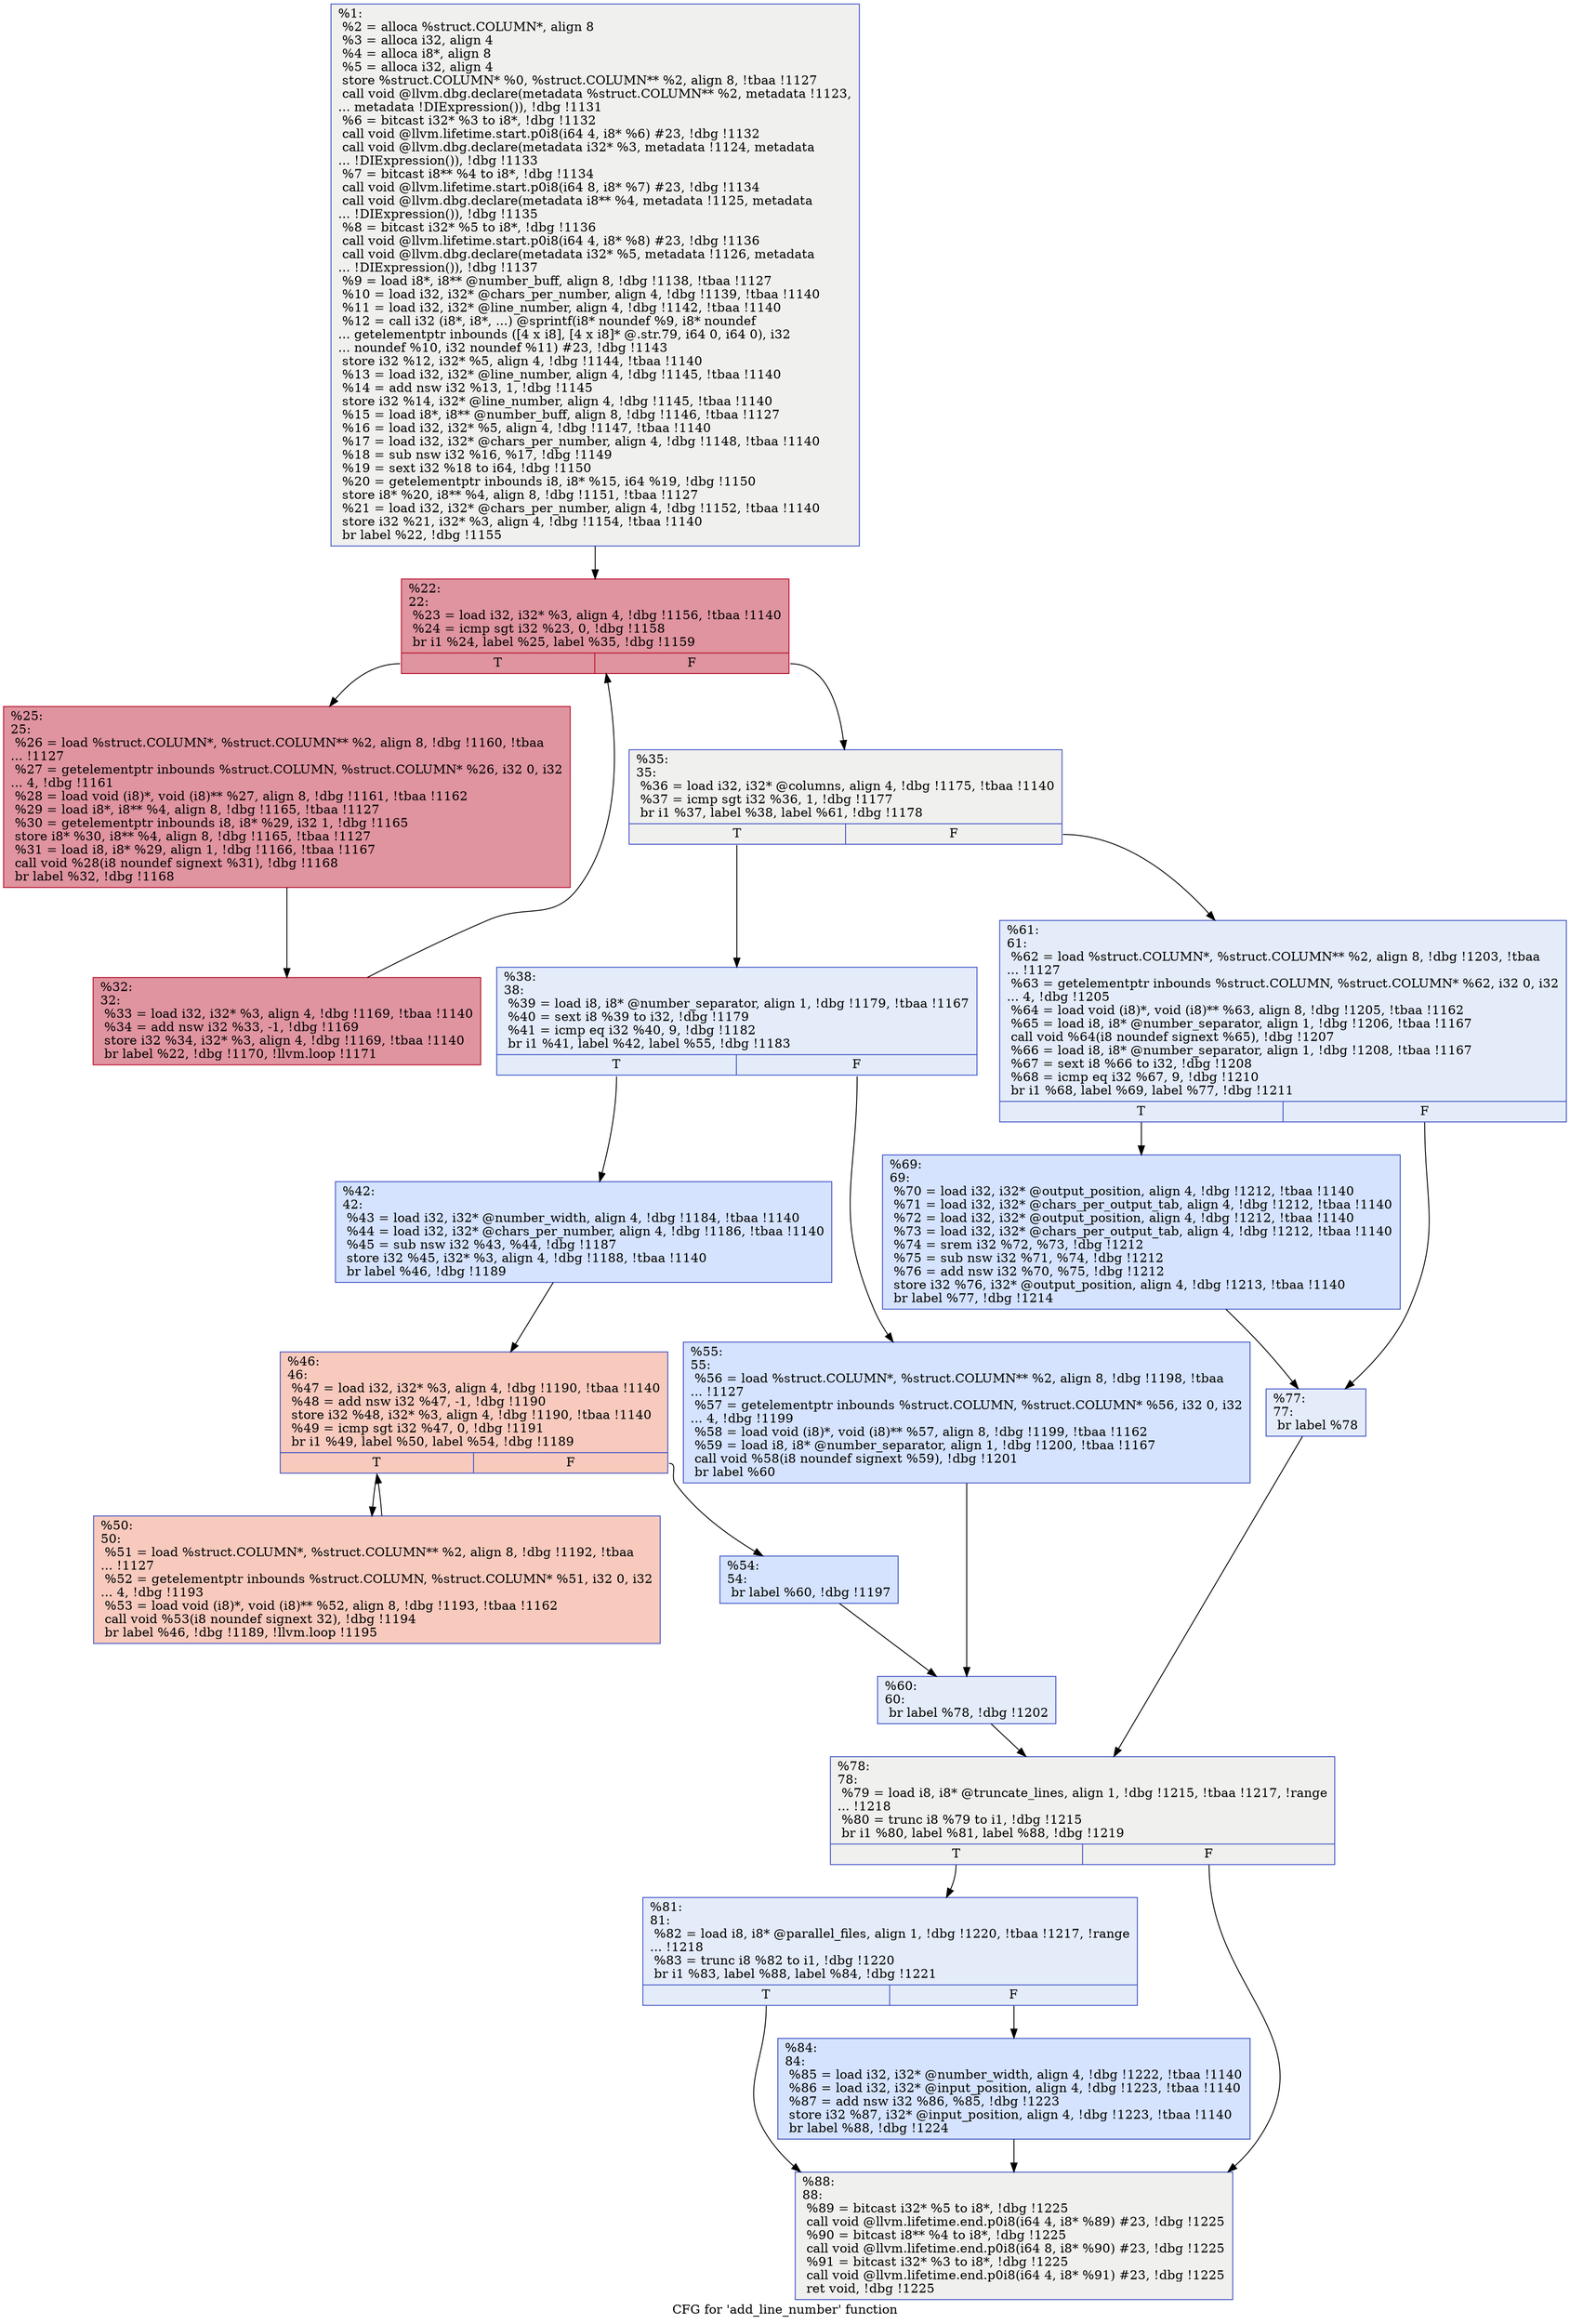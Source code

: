 digraph "CFG for 'add_line_number' function" {
	label="CFG for 'add_line_number' function";

	Node0x165cac0 [shape=record,color="#3d50c3ff", style=filled, fillcolor="#dedcdb70",label="{%1:\l  %2 = alloca %struct.COLUMN*, align 8\l  %3 = alloca i32, align 4\l  %4 = alloca i8*, align 8\l  %5 = alloca i32, align 4\l  store %struct.COLUMN* %0, %struct.COLUMN** %2, align 8, !tbaa !1127\l  call void @llvm.dbg.declare(metadata %struct.COLUMN** %2, metadata !1123,\l... metadata !DIExpression()), !dbg !1131\l  %6 = bitcast i32* %3 to i8*, !dbg !1132\l  call void @llvm.lifetime.start.p0i8(i64 4, i8* %6) #23, !dbg !1132\l  call void @llvm.dbg.declare(metadata i32* %3, metadata !1124, metadata\l... !DIExpression()), !dbg !1133\l  %7 = bitcast i8** %4 to i8*, !dbg !1134\l  call void @llvm.lifetime.start.p0i8(i64 8, i8* %7) #23, !dbg !1134\l  call void @llvm.dbg.declare(metadata i8** %4, metadata !1125, metadata\l... !DIExpression()), !dbg !1135\l  %8 = bitcast i32* %5 to i8*, !dbg !1136\l  call void @llvm.lifetime.start.p0i8(i64 4, i8* %8) #23, !dbg !1136\l  call void @llvm.dbg.declare(metadata i32* %5, metadata !1126, metadata\l... !DIExpression()), !dbg !1137\l  %9 = load i8*, i8** @number_buff, align 8, !dbg !1138, !tbaa !1127\l  %10 = load i32, i32* @chars_per_number, align 4, !dbg !1139, !tbaa !1140\l  %11 = load i32, i32* @line_number, align 4, !dbg !1142, !tbaa !1140\l  %12 = call i32 (i8*, i8*, ...) @sprintf(i8* noundef %9, i8* noundef\l... getelementptr inbounds ([4 x i8], [4 x i8]* @.str.79, i64 0, i64 0), i32\l... noundef %10, i32 noundef %11) #23, !dbg !1143\l  store i32 %12, i32* %5, align 4, !dbg !1144, !tbaa !1140\l  %13 = load i32, i32* @line_number, align 4, !dbg !1145, !tbaa !1140\l  %14 = add nsw i32 %13, 1, !dbg !1145\l  store i32 %14, i32* @line_number, align 4, !dbg !1145, !tbaa !1140\l  %15 = load i8*, i8** @number_buff, align 8, !dbg !1146, !tbaa !1127\l  %16 = load i32, i32* %5, align 4, !dbg !1147, !tbaa !1140\l  %17 = load i32, i32* @chars_per_number, align 4, !dbg !1148, !tbaa !1140\l  %18 = sub nsw i32 %16, %17, !dbg !1149\l  %19 = sext i32 %18 to i64, !dbg !1150\l  %20 = getelementptr inbounds i8, i8* %15, i64 %19, !dbg !1150\l  store i8* %20, i8** %4, align 8, !dbg !1151, !tbaa !1127\l  %21 = load i32, i32* @chars_per_number, align 4, !dbg !1152, !tbaa !1140\l  store i32 %21, i32* %3, align 4, !dbg !1154, !tbaa !1140\l  br label %22, !dbg !1155\l}"];
	Node0x165cac0 -> Node0x165cbb0;
	Node0x165cbb0 [shape=record,color="#b70d28ff", style=filled, fillcolor="#b70d2870",label="{%22:\l22:                                               \l  %23 = load i32, i32* %3, align 4, !dbg !1156, !tbaa !1140\l  %24 = icmp sgt i32 %23, 0, !dbg !1158\l  br i1 %24, label %25, label %35, !dbg !1159\l|{<s0>T|<s1>F}}"];
	Node0x165cbb0:s0 -> Node0x165cc00;
	Node0x165cbb0:s1 -> Node0x165cca0;
	Node0x165cc00 [shape=record,color="#b70d28ff", style=filled, fillcolor="#b70d2870",label="{%25:\l25:                                               \l  %26 = load %struct.COLUMN*, %struct.COLUMN** %2, align 8, !dbg !1160, !tbaa\l... !1127\l  %27 = getelementptr inbounds %struct.COLUMN, %struct.COLUMN* %26, i32 0, i32\l... 4, !dbg !1161\l  %28 = load void (i8)*, void (i8)** %27, align 8, !dbg !1161, !tbaa !1162\l  %29 = load i8*, i8** %4, align 8, !dbg !1165, !tbaa !1127\l  %30 = getelementptr inbounds i8, i8* %29, i32 1, !dbg !1165\l  store i8* %30, i8** %4, align 8, !dbg !1165, !tbaa !1127\l  %31 = load i8, i8* %29, align 1, !dbg !1166, !tbaa !1167\l  call void %28(i8 noundef signext %31), !dbg !1168\l  br label %32, !dbg !1168\l}"];
	Node0x165cc00 -> Node0x165cc50;
	Node0x165cc50 [shape=record,color="#b70d28ff", style=filled, fillcolor="#b70d2870",label="{%32:\l32:                                               \l  %33 = load i32, i32* %3, align 4, !dbg !1169, !tbaa !1140\l  %34 = add nsw i32 %33, -1, !dbg !1169\l  store i32 %34, i32* %3, align 4, !dbg !1169, !tbaa !1140\l  br label %22, !dbg !1170, !llvm.loop !1171\l}"];
	Node0x165cc50 -> Node0x165cbb0;
	Node0x165cca0 [shape=record,color="#3d50c3ff", style=filled, fillcolor="#dedcdb70",label="{%35:\l35:                                               \l  %36 = load i32, i32* @columns, align 4, !dbg !1175, !tbaa !1140\l  %37 = icmp sgt i32 %36, 1, !dbg !1177\l  br i1 %37, label %38, label %61, !dbg !1178\l|{<s0>T|<s1>F}}"];
	Node0x165cca0:s0 -> Node0x165ccf0;
	Node0x165cca0:s1 -> Node0x165cf20;
	Node0x165ccf0 [shape=record,color="#3d50c3ff", style=filled, fillcolor="#c1d4f470",label="{%38:\l38:                                               \l  %39 = load i8, i8* @number_separator, align 1, !dbg !1179, !tbaa !1167\l  %40 = sext i8 %39 to i32, !dbg !1179\l  %41 = icmp eq i32 %40, 9, !dbg !1182\l  br i1 %41, label %42, label %55, !dbg !1183\l|{<s0>T|<s1>F}}"];
	Node0x165ccf0:s0 -> Node0x165cd40;
	Node0x165ccf0:s1 -> Node0x165ce80;
	Node0x165cd40 [shape=record,color="#3d50c3ff", style=filled, fillcolor="#a1c0ff70",label="{%42:\l42:                                               \l  %43 = load i32, i32* @number_width, align 4, !dbg !1184, !tbaa !1140\l  %44 = load i32, i32* @chars_per_number, align 4, !dbg !1186, !tbaa !1140\l  %45 = sub nsw i32 %43, %44, !dbg !1187\l  store i32 %45, i32* %3, align 4, !dbg !1188, !tbaa !1140\l  br label %46, !dbg !1189\l}"];
	Node0x165cd40 -> Node0x165cd90;
	Node0x165cd90 [shape=record,color="#3d50c3ff", style=filled, fillcolor="#ef886b70",label="{%46:\l46:                                               \l  %47 = load i32, i32* %3, align 4, !dbg !1190, !tbaa !1140\l  %48 = add nsw i32 %47, -1, !dbg !1190\l  store i32 %48, i32* %3, align 4, !dbg !1190, !tbaa !1140\l  %49 = icmp sgt i32 %47, 0, !dbg !1191\l  br i1 %49, label %50, label %54, !dbg !1189\l|{<s0>T|<s1>F}}"];
	Node0x165cd90:s0 -> Node0x165cde0;
	Node0x165cd90:s1 -> Node0x165ce30;
	Node0x165cde0 [shape=record,color="#3d50c3ff", style=filled, fillcolor="#ef886b70",label="{%50:\l50:                                               \l  %51 = load %struct.COLUMN*, %struct.COLUMN** %2, align 8, !dbg !1192, !tbaa\l... !1127\l  %52 = getelementptr inbounds %struct.COLUMN, %struct.COLUMN* %51, i32 0, i32\l... 4, !dbg !1193\l  %53 = load void (i8)*, void (i8)** %52, align 8, !dbg !1193, !tbaa !1162\l  call void %53(i8 noundef signext 32), !dbg !1194\l  br label %46, !dbg !1189, !llvm.loop !1195\l}"];
	Node0x165cde0 -> Node0x165cd90;
	Node0x165ce30 [shape=record,color="#3d50c3ff", style=filled, fillcolor="#a1c0ff70",label="{%54:\l54:                                               \l  br label %60, !dbg !1197\l}"];
	Node0x165ce30 -> Node0x165ced0;
	Node0x165ce80 [shape=record,color="#3d50c3ff", style=filled, fillcolor="#a1c0ff70",label="{%55:\l55:                                               \l  %56 = load %struct.COLUMN*, %struct.COLUMN** %2, align 8, !dbg !1198, !tbaa\l... !1127\l  %57 = getelementptr inbounds %struct.COLUMN, %struct.COLUMN* %56, i32 0, i32\l... 4, !dbg !1199\l  %58 = load void (i8)*, void (i8)** %57, align 8, !dbg !1199, !tbaa !1162\l  %59 = load i8, i8* @number_separator, align 1, !dbg !1200, !tbaa !1167\l  call void %58(i8 noundef signext %59), !dbg !1201\l  br label %60\l}"];
	Node0x165ce80 -> Node0x165ced0;
	Node0x165ced0 [shape=record,color="#3d50c3ff", style=filled, fillcolor="#c1d4f470",label="{%60:\l60:                                               \l  br label %78, !dbg !1202\l}"];
	Node0x165ced0 -> Node0x165d010;
	Node0x165cf20 [shape=record,color="#3d50c3ff", style=filled, fillcolor="#c1d4f470",label="{%61:\l61:                                               \l  %62 = load %struct.COLUMN*, %struct.COLUMN** %2, align 8, !dbg !1203, !tbaa\l... !1127\l  %63 = getelementptr inbounds %struct.COLUMN, %struct.COLUMN* %62, i32 0, i32\l... 4, !dbg !1205\l  %64 = load void (i8)*, void (i8)** %63, align 8, !dbg !1205, !tbaa !1162\l  %65 = load i8, i8* @number_separator, align 1, !dbg !1206, !tbaa !1167\l  call void %64(i8 noundef signext %65), !dbg !1207\l  %66 = load i8, i8* @number_separator, align 1, !dbg !1208, !tbaa !1167\l  %67 = sext i8 %66 to i32, !dbg !1208\l  %68 = icmp eq i32 %67, 9, !dbg !1210\l  br i1 %68, label %69, label %77, !dbg !1211\l|{<s0>T|<s1>F}}"];
	Node0x165cf20:s0 -> Node0x165cf70;
	Node0x165cf20:s1 -> Node0x165cfc0;
	Node0x165cf70 [shape=record,color="#3d50c3ff", style=filled, fillcolor="#a1c0ff70",label="{%69:\l69:                                               \l  %70 = load i32, i32* @output_position, align 4, !dbg !1212, !tbaa !1140\l  %71 = load i32, i32* @chars_per_output_tab, align 4, !dbg !1212, !tbaa !1140\l  %72 = load i32, i32* @output_position, align 4, !dbg !1212, !tbaa !1140\l  %73 = load i32, i32* @chars_per_output_tab, align 4, !dbg !1212, !tbaa !1140\l  %74 = srem i32 %72, %73, !dbg !1212\l  %75 = sub nsw i32 %71, %74, !dbg !1212\l  %76 = add nsw i32 %70, %75, !dbg !1212\l  store i32 %76, i32* @output_position, align 4, !dbg !1213, !tbaa !1140\l  br label %77, !dbg !1214\l}"];
	Node0x165cf70 -> Node0x165cfc0;
	Node0x165cfc0 [shape=record,color="#3d50c3ff", style=filled, fillcolor="#c1d4f470",label="{%77:\l77:                                               \l  br label %78\l}"];
	Node0x165cfc0 -> Node0x165d010;
	Node0x165d010 [shape=record,color="#3d50c3ff", style=filled, fillcolor="#dedcdb70",label="{%78:\l78:                                               \l  %79 = load i8, i8* @truncate_lines, align 1, !dbg !1215, !tbaa !1217, !range\l... !1218\l  %80 = trunc i8 %79 to i1, !dbg !1215\l  br i1 %80, label %81, label %88, !dbg !1219\l|{<s0>T|<s1>F}}"];
	Node0x165d010:s0 -> Node0x165d060;
	Node0x165d010:s1 -> Node0x165d100;
	Node0x165d060 [shape=record,color="#3d50c3ff", style=filled, fillcolor="#c1d4f470",label="{%81:\l81:                                               \l  %82 = load i8, i8* @parallel_files, align 1, !dbg !1220, !tbaa !1217, !range\l... !1218\l  %83 = trunc i8 %82 to i1, !dbg !1220\l  br i1 %83, label %88, label %84, !dbg !1221\l|{<s0>T|<s1>F}}"];
	Node0x165d060:s0 -> Node0x165d100;
	Node0x165d060:s1 -> Node0x165d0b0;
	Node0x165d0b0 [shape=record,color="#3d50c3ff", style=filled, fillcolor="#a1c0ff70",label="{%84:\l84:                                               \l  %85 = load i32, i32* @number_width, align 4, !dbg !1222, !tbaa !1140\l  %86 = load i32, i32* @input_position, align 4, !dbg !1223, !tbaa !1140\l  %87 = add nsw i32 %86, %85, !dbg !1223\l  store i32 %87, i32* @input_position, align 4, !dbg !1223, !tbaa !1140\l  br label %88, !dbg !1224\l}"];
	Node0x165d0b0 -> Node0x165d100;
	Node0x165d100 [shape=record,color="#3d50c3ff", style=filled, fillcolor="#dedcdb70",label="{%88:\l88:                                               \l  %89 = bitcast i32* %5 to i8*, !dbg !1225\l  call void @llvm.lifetime.end.p0i8(i64 4, i8* %89) #23, !dbg !1225\l  %90 = bitcast i8** %4 to i8*, !dbg !1225\l  call void @llvm.lifetime.end.p0i8(i64 8, i8* %90) #23, !dbg !1225\l  %91 = bitcast i32* %3 to i8*, !dbg !1225\l  call void @llvm.lifetime.end.p0i8(i64 4, i8* %91) #23, !dbg !1225\l  ret void, !dbg !1225\l}"];
}
